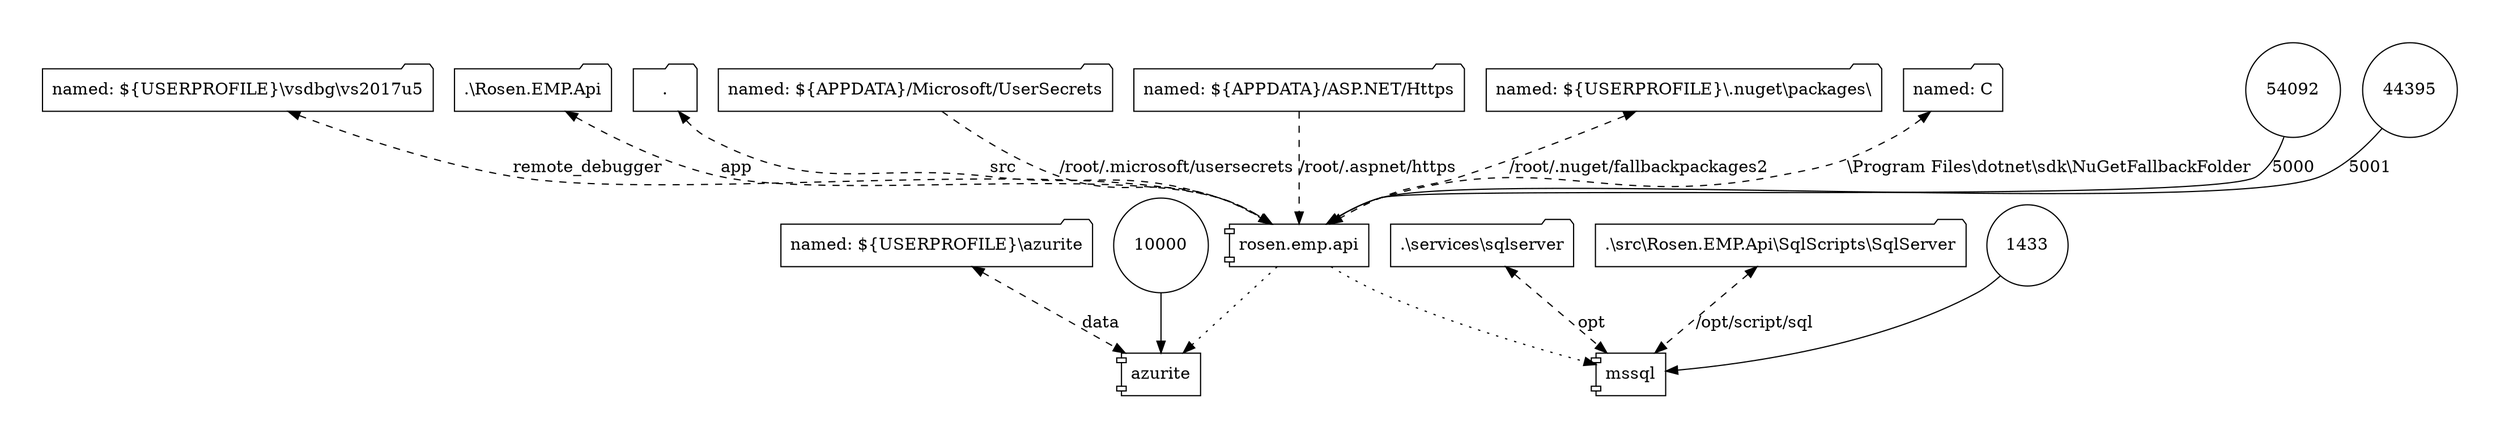 digraph G {
  graph [bgcolor="#ffffff" pad=0.5 ratio="fill"]
  "azurite" [shape="component"]
  "named: ${USERPROFILE}\\azurite" [shape="folder"]
  10000 [shape="circle"]
  "mssql" [shape="component"]
  ".\\services\\sqlserver" [shape="folder"]
  ".\\src\\Rosen.EMP.Api\\SqlScripts\\SqlServer" [shape="folder"]
  1433 [shape="circle"]
  "rosen.emp.api" [shape="component"]
  "named: ${USERPROFILE}\\vsdbg\\vs2017u5" [shape="folder"]
  ".\\Rosen.EMP.Api" [shape="folder"]
  "." [shape="folder"]
  "named: ${APPDATA}/Microsoft/UserSecrets" [shape="folder"]
  "named: ${APPDATA}/ASP.NET/Https" [shape="folder"]
  "named: ${USERPROFILE}\\.nuget\\packages\\" [shape="folder"]
  "named: C" [shape="folder"]
  54092 [shape="circle"]
  44395 [shape="circle"]
  "named: ${USERPROFILE}\\azurite" -> "azurite" [style="dashed" label="data" dir="both"]
  10000 -> "azurite" [style="solid"]
  ".\\services\\sqlserver" -> "mssql" [style="dashed" label="opt" dir="both"]
  ".\\src\\Rosen.EMP.Api\\SqlScripts\\SqlServer" -> "mssql" [style="dashed" label="/opt/script/sql" dir="both"]
  1433 -> "mssql" [style="solid"]
  "rosen.emp.api" -> "azurite" [style="dotted"]
  "rosen.emp.api" -> "mssql" [style="dotted"]
  "named: ${USERPROFILE}\\vsdbg\\vs2017u5" -> "rosen.emp.api" [style="dashed" label="remote_debugger" dir="both"]
  ".\\Rosen.EMP.Api" -> "rosen.emp.api" [style="dashed" label="app" dir="both"]
  "." -> "rosen.emp.api" [style="dashed" label="src" dir="both"]
  "named: ${APPDATA}/Microsoft/UserSecrets" -> "rosen.emp.api" [style="dashed" label="/root/.microsoft/usersecrets"]
  "named: ${APPDATA}/ASP.NET/Https" -> "rosen.emp.api" [style="dashed" label="/root/.aspnet/https"]
  "named: ${USERPROFILE}\\.nuget\\packages\\" -> "rosen.emp.api" [style="dashed" label="/root/.nuget/fallbackpackages2" dir="both"]
  "named: C" -> "rosen.emp.api" [style="dashed" label="\\Program Files\\dotnet\\sdk\\NuGetFallbackFolder" dir="both"]
  54092 -> "rosen.emp.api" [style="solid" label=5000]
  44395 -> "rosen.emp.api" [style="solid" label=5001]
}
